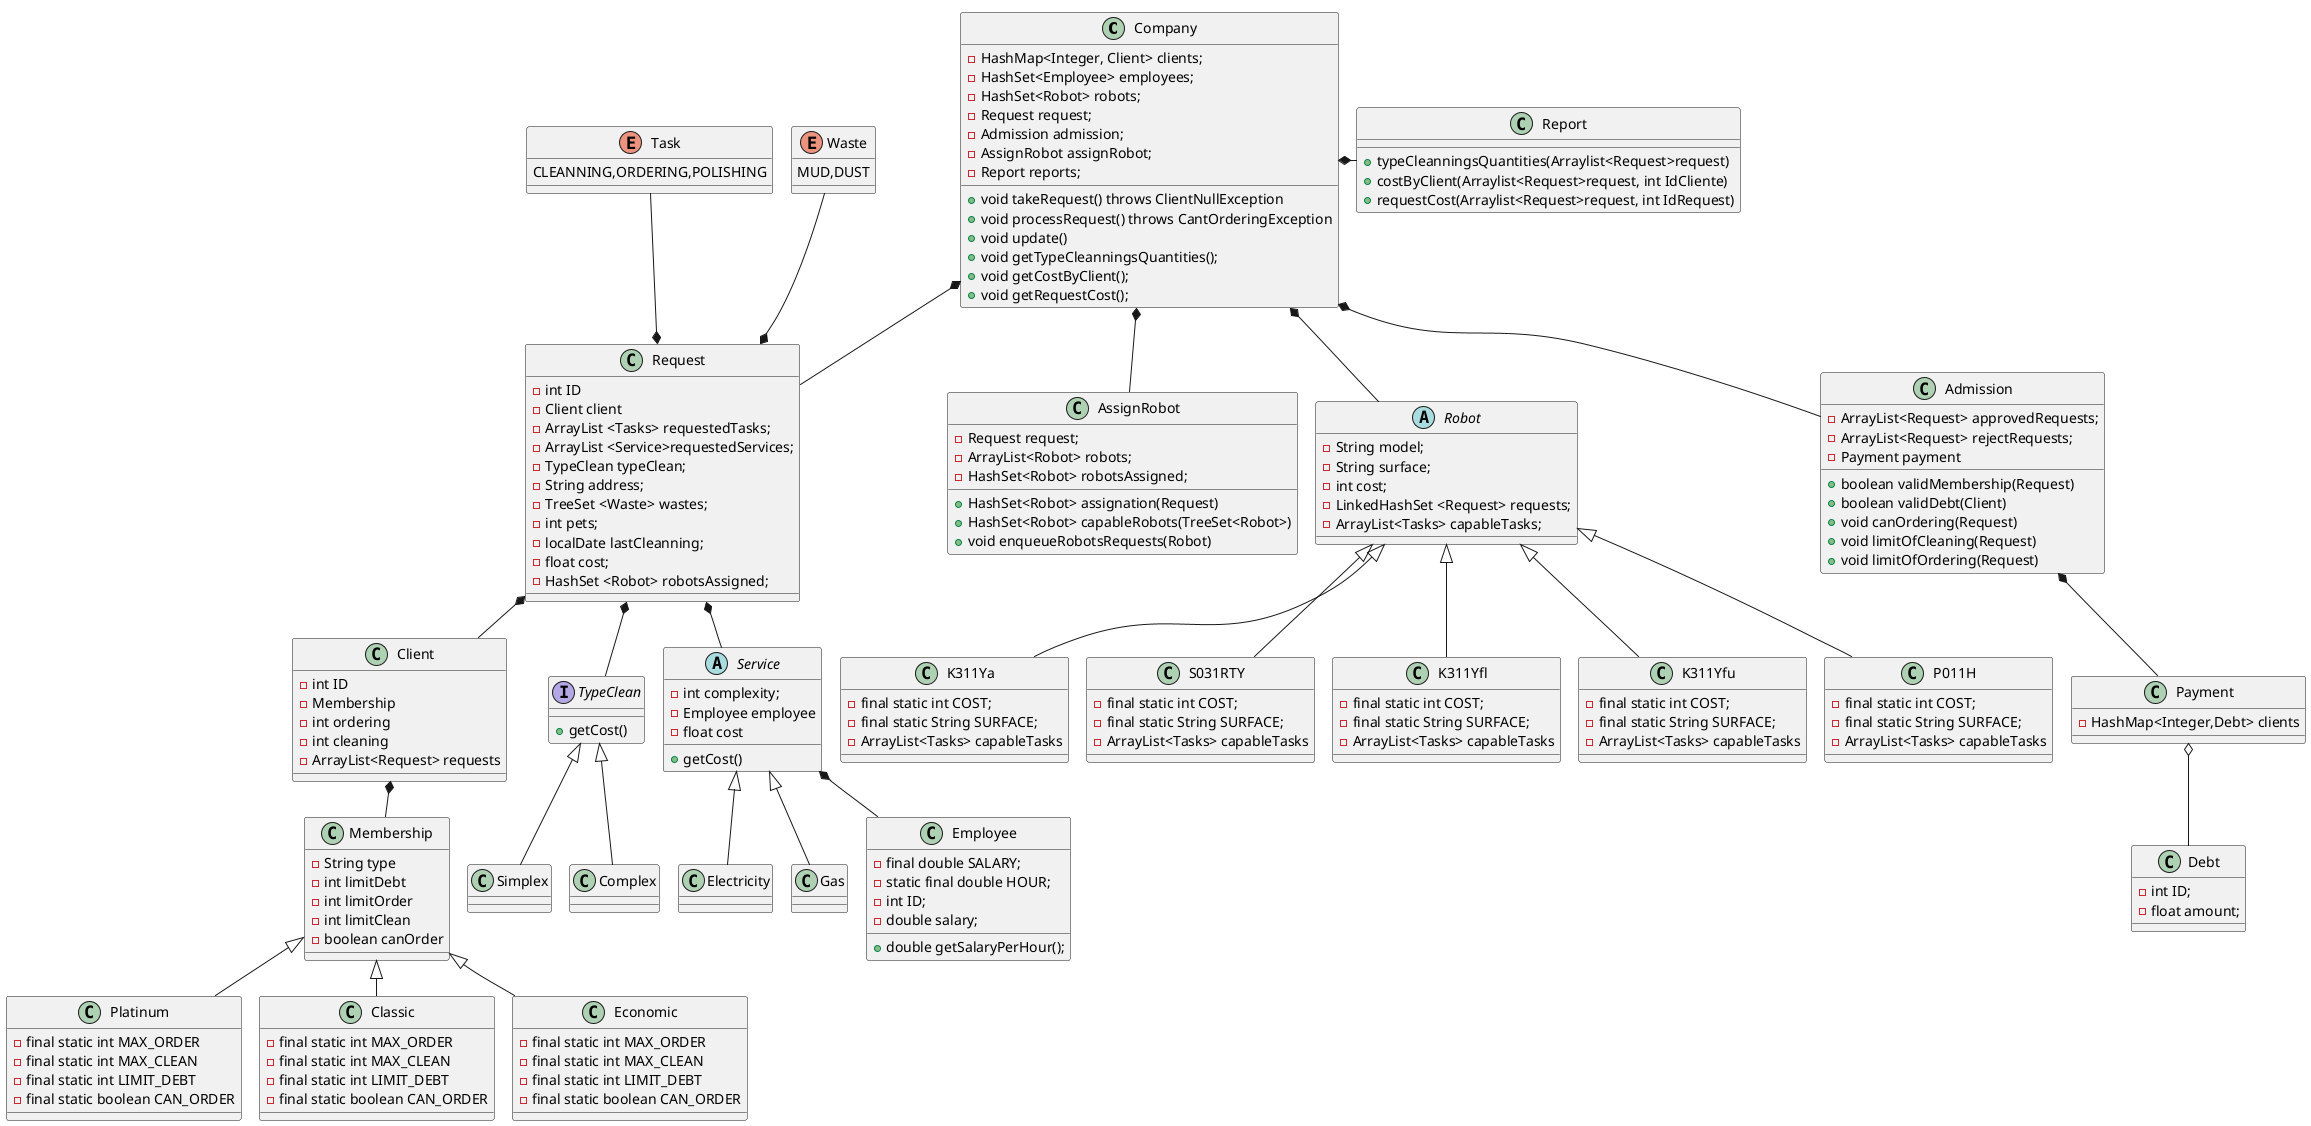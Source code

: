 @startuml
'https://plantuml.com/class-diagram
!pragma layout smetana


class Company
class Admission
class Request
interface TypeClean
class Simplex
class Complex
abstract class Service
class Electricity
class Gas
class Client
class Membership
class Platinum
class Classic
class Economic
class Employee
class Report
class AssignRobot
class Payment
abstract class Robot
class K311Yfl
class K311Yfu
class P011H
class K311Ya
class S031RTY
enum Task

Client *-- Membership
Membership <|-- Platinum
Membership <|-- Classic
Membership <|-- Economic
Company *-- Request
Company *-- Admission
Company *-- AssignRobot
Company *-right- Report
Company *-- Robot
Request *-- Client
Request *-- TypeClean
TypeClean <|-- Simplex
TypeClean <|-- Complex
Request *-- Service
Employee -up-* Service
Service<|--Electricity
Service<|--Gas
Waste -down-* Request
Task -down-* Request
Admission *-- Payment
Payment o-- Debt
Robot <|-- K311Ya
Robot <|--S031RTY
Robot <|--P011H
Robot <|--K311Yfu
Robot <|-- K311Yfl

enum Task {
CLEANNING,ORDERING,POLISHING
}


class Company{

- HashMap<Integer, Client> clients;
- HashSet<Employee> employees;
- HashSet<Robot> robots;
- Request request;
- Admission admission;
- AssignRobot assignRobot;
- Report reports;

+void takeRequest() throws ClientNullException
+void processRequest() throws CantOrderingException
+void update()
+ void getTypeCleanningsQuantities();
+ void getCostByClient();
+ void getRequestCost();
}
class Admission{
- ArrayList<Request> approvedRequests;
- ArrayList<Request> rejectRequests;
-Payment payment

+boolean validMembership(Request)
+boolean validDebt(Client)
+ void canOrdering(Request)
+void limitOfCleaning(Request)
+void limitOfOrdering(Request)
}



class Payment{
-HashMap<Integer,Debt> clients
}
class Debt{
- int ID;
- float amount;
}



class Request{
- int ID
- Client client
- ArrayList <Tasks> requestedTasks;
- ArrayList <Service>requestedServices;
- TypeClean typeClean;
- String address;
- TreeSet <Waste> wastes;
- int pets;
- localDate lastCleanning;
- float cost;
- HashSet <Robot> robotsAssigned;
}


enum Waste {
MUD,DUST
}

class Client{
-int ID
-Membership
-int ordering
-int cleaning
-ArrayList<Request> requests
}

class Membership{
-String type
-int limitDebt
-int limitOrder
-int limitClean
-boolean canOrder
}

class Platinum{
- final static int MAX_ORDER
- final static int MAX_CLEAN
- final static int LIMIT_DEBT
- final static boolean CAN_ORDER
}
class Classic{
- final static int MAX_ORDER
- final static int MAX_CLEAN
- final static int LIMIT_DEBT
- final static boolean CAN_ORDER
}
class Economic{
- final static int MAX_ORDER
- final static int MAX_CLEAN
- final static int LIMIT_DEBT
- final static boolean CAN_ORDER
 }
abstract class Service{
- int complexity;
- Employee employee
- float cost
+ getCost()
}

class Employee {
- final double SALARY;
- static final double HOUR;
- int ID;
- double salary;
+ double getSalaryPerHour();
}

class Electricity{
}

class Gas{

}

class Report {
+ typeCleanningsQuantities(Arraylist<Request>request)
+ costByClient(Arraylist<Request>request, int IdCliente)
+ requestCost(Arraylist<Request>request, int IdRequest)

}

interface TypeClean{
+ getCost()
}
class AssignRobot{
-Request request;
-ArrayList<Robot> robots;
-HashSet<Robot> robotsAssigned;

+ HashSet<Robot> assignation(Request)
+ HashSet<Robot> capableRobots(TreeSet<Robot>)
+ void enqueueRobotsRequests(Robot)
}

abstract class Robot{
-String model;
-String surface;
-int cost;
-LinkedHashSet <Request> requests;
-ArrayList<Tasks> capableTasks;

}
class K311Yfl{
- final static int COST;
- final static String SURFACE;
- ArrayList<Tasks> capableTasks
}
class K311Yfu{
- final static int COST;
- final static String SURFACE;
- ArrayList<Tasks> capableTasks
}
class P011H{
- final static int COST;
- final static String SURFACE;
- ArrayList<Tasks> capableTasks
}
class S031RTY{
- final static int COST;
- final static String SURFACE;
- ArrayList<Tasks> capableTasks
}
class K311Ya{
- final static int COST;
- final static String SURFACE;
- ArrayList<Tasks> capableTasks
}

@enduml